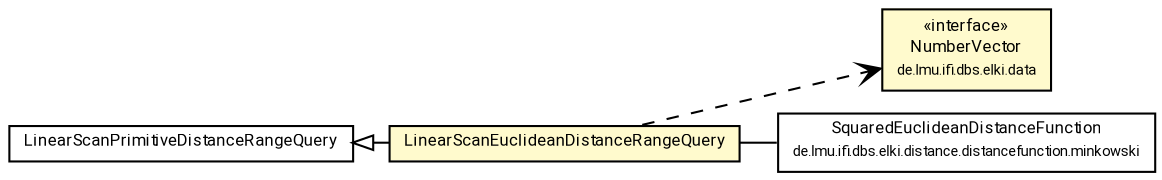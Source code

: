 #!/usr/local/bin/dot
#
# Class diagram 
# Generated by UMLGraph version R5_7_2-60-g0e99a6 (http://www.spinellis.gr/umlgraph/)
#

digraph G {
	graph [fontnames="svg"]
	edge [fontname="Roboto",fontsize=7,labelfontname="Roboto",labelfontsize=7,color="black"];
	node [fontname="Roboto",fontcolor="black",fontsize=8,shape=plaintext,margin=0,width=0,height=0];
	nodesep=0.15;
	ranksep=0.25;
	rankdir=LR;
	// de.lmu.ifi.dbs.elki.data.NumberVector
	c6379082 [label=<<table title="de.lmu.ifi.dbs.elki.data.NumberVector" border="0" cellborder="1" cellspacing="0" cellpadding="2" bgcolor="LemonChiffon" href="../../../data/NumberVector.html" target="_parent">
		<tr><td><table border="0" cellspacing="0" cellpadding="1">
		<tr><td align="center" balign="center"> &#171;interface&#187; </td></tr>
		<tr><td align="center" balign="center"> <font face="Roboto">NumberVector</font> </td></tr>
		<tr><td align="center" balign="center"> <font face="Roboto" point-size="7.0">de.lmu.ifi.dbs.elki.data</font> </td></tr>
		</table></td></tr>
		</table>>, URL="../../../data/NumberVector.html"];
	// de.lmu.ifi.dbs.elki.distance.distancefunction.minkowski.SquaredEuclideanDistanceFunction
	c6379406 [label=<<table title="de.lmu.ifi.dbs.elki.distance.distancefunction.minkowski.SquaredEuclideanDistanceFunction" border="0" cellborder="1" cellspacing="0" cellpadding="2" href="../../../distance/distancefunction/minkowski/SquaredEuclideanDistanceFunction.html" target="_parent">
		<tr><td><table border="0" cellspacing="0" cellpadding="1">
		<tr><td align="center" balign="center"> <font face="Roboto">SquaredEuclideanDistanceFunction</font> </td></tr>
		<tr><td align="center" balign="center"> <font face="Roboto" point-size="7.0">de.lmu.ifi.dbs.elki.distance.distancefunction.minkowski</font> </td></tr>
		</table></td></tr>
		</table>>, URL="../../../distance/distancefunction/minkowski/SquaredEuclideanDistanceFunction.html"];
	// de.lmu.ifi.dbs.elki.database.query.range.LinearScanEuclideanDistanceRangeQuery<O extends de.lmu.ifi.dbs.elki.data.NumberVector>
	c6380119 [label=<<table title="de.lmu.ifi.dbs.elki.database.query.range.LinearScanEuclideanDistanceRangeQuery" border="0" cellborder="1" cellspacing="0" cellpadding="2" bgcolor="lemonChiffon" href="LinearScanEuclideanDistanceRangeQuery.html" target="_parent">
		<tr><td><table border="0" cellspacing="0" cellpadding="1">
		<tr><td align="center" balign="center"> <font face="Roboto">LinearScanEuclideanDistanceRangeQuery</font> </td></tr>
		</table></td></tr>
		</table>>, URL="LinearScanEuclideanDistanceRangeQuery.html"];
	// de.lmu.ifi.dbs.elki.database.query.range.LinearScanPrimitiveDistanceRangeQuery<O>
	c6380124 [label=<<table title="de.lmu.ifi.dbs.elki.database.query.range.LinearScanPrimitiveDistanceRangeQuery" border="0" cellborder="1" cellspacing="0" cellpadding="2" href="LinearScanPrimitiveDistanceRangeQuery.html" target="_parent">
		<tr><td><table border="0" cellspacing="0" cellpadding="1">
		<tr><td align="center" balign="center"> <font face="Roboto">LinearScanPrimitiveDistanceRangeQuery</font> </td></tr>
		</table></td></tr>
		</table>>, URL="LinearScanPrimitiveDistanceRangeQuery.html"];
	// de.lmu.ifi.dbs.elki.database.query.range.LinearScanEuclideanDistanceRangeQuery<O extends de.lmu.ifi.dbs.elki.data.NumberVector> extends de.lmu.ifi.dbs.elki.database.query.range.LinearScanPrimitiveDistanceRangeQuery<O>
	c6380124 -> c6380119 [arrowtail=empty,dir=back,weight=10];
	// de.lmu.ifi.dbs.elki.database.query.range.LinearScanEuclideanDistanceRangeQuery<O extends de.lmu.ifi.dbs.elki.data.NumberVector> assoc de.lmu.ifi.dbs.elki.distance.distancefunction.minkowski.SquaredEuclideanDistanceFunction
	c6380119 -> c6379406 [arrowhead=none,weight=2];
	// de.lmu.ifi.dbs.elki.database.query.range.LinearScanEuclideanDistanceRangeQuery<O extends de.lmu.ifi.dbs.elki.data.NumberVector> depend de.lmu.ifi.dbs.elki.data.NumberVector
	c6380119 -> c6379082 [arrowhead=open,style=dashed,weight=0];
}

